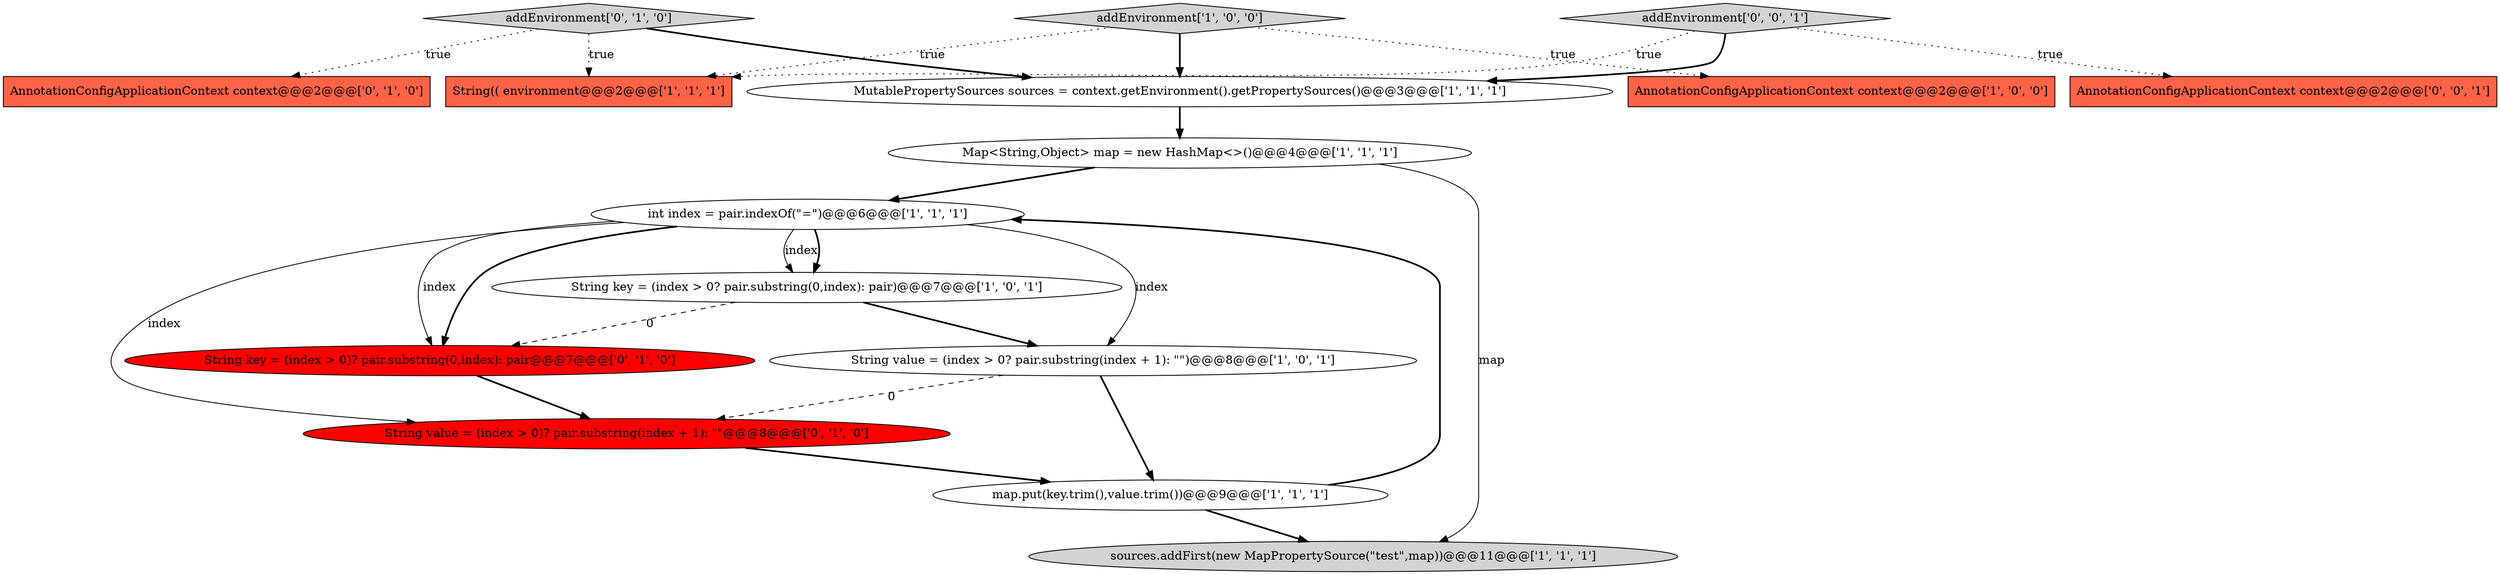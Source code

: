 digraph {
10 [style = filled, label = "AnnotationConfigApplicationContext context@@@2@@@['0', '1', '0']", fillcolor = tomato, shape = box image = "AAA0AAABBB2BBB"];
1 [style = filled, label = "int index = pair.indexOf(\"=\")@@@6@@@['1', '1', '1']", fillcolor = white, shape = ellipse image = "AAA0AAABBB1BBB"];
2 [style = filled, label = "String key = (index > 0? pair.substring(0,index): pair)@@@7@@@['1', '0', '1']", fillcolor = white, shape = ellipse image = "AAA0AAABBB1BBB"];
7 [style = filled, label = "sources.addFirst(new MapPropertySource(\"test\",map))@@@11@@@['1', '1', '1']", fillcolor = lightgray, shape = ellipse image = "AAA0AAABBB1BBB"];
0 [style = filled, label = "AnnotationConfigApplicationContext context@@@2@@@['1', '0', '0']", fillcolor = tomato, shape = box image = "AAA0AAABBB1BBB"];
6 [style = filled, label = "map.put(key.trim(),value.trim())@@@9@@@['1', '1', '1']", fillcolor = white, shape = ellipse image = "AAA0AAABBB1BBB"];
12 [style = filled, label = "String key = (index > 0)? pair.substring(0,index): pair@@@7@@@['0', '1', '0']", fillcolor = red, shape = ellipse image = "AAA1AAABBB2BBB"];
8 [style = filled, label = "addEnvironment['1', '0', '0']", fillcolor = lightgray, shape = diamond image = "AAA0AAABBB1BBB"];
13 [style = filled, label = "String value = (index > 0)? pair.substring(index + 1): \"\"@@@8@@@['0', '1', '0']", fillcolor = red, shape = ellipse image = "AAA1AAABBB2BBB"];
14 [style = filled, label = "addEnvironment['0', '0', '1']", fillcolor = lightgray, shape = diamond image = "AAA0AAABBB3BBB"];
5 [style = filled, label = "String value = (index > 0? pair.substring(index + 1): \"\")@@@8@@@['1', '0', '1']", fillcolor = white, shape = ellipse image = "AAA0AAABBB1BBB"];
3 [style = filled, label = "MutablePropertySources sources = context.getEnvironment().getPropertySources()@@@3@@@['1', '1', '1']", fillcolor = white, shape = ellipse image = "AAA0AAABBB1BBB"];
15 [style = filled, label = "AnnotationConfigApplicationContext context@@@2@@@['0', '0', '1']", fillcolor = tomato, shape = box image = "AAA0AAABBB3BBB"];
4 [style = filled, label = "String(( environment@@@2@@@['1', '1', '1']", fillcolor = tomato, shape = box image = "AAA0AAABBB1BBB"];
11 [style = filled, label = "addEnvironment['0', '1', '0']", fillcolor = lightgray, shape = diamond image = "AAA0AAABBB2BBB"];
9 [style = filled, label = "Map<String,Object> map = new HashMap<>()@@@4@@@['1', '1', '1']", fillcolor = white, shape = ellipse image = "AAA0AAABBB1BBB"];
5->13 [style = dashed, label="0"];
14->3 [style = bold, label=""];
11->10 [style = dotted, label="true"];
8->3 [style = bold, label=""];
11->4 [style = dotted, label="true"];
1->2 [style = solid, label="index"];
1->13 [style = solid, label="index"];
8->4 [style = dotted, label="true"];
3->9 [style = bold, label=""];
6->1 [style = bold, label=""];
12->13 [style = bold, label=""];
14->15 [style = dotted, label="true"];
2->12 [style = dashed, label="0"];
9->7 [style = solid, label="map"];
5->6 [style = bold, label=""];
11->3 [style = bold, label=""];
1->12 [style = solid, label="index"];
1->12 [style = bold, label=""];
8->0 [style = dotted, label="true"];
1->2 [style = bold, label=""];
13->6 [style = bold, label=""];
9->1 [style = bold, label=""];
6->7 [style = bold, label=""];
1->5 [style = solid, label="index"];
14->4 [style = dotted, label="true"];
2->5 [style = bold, label=""];
}
